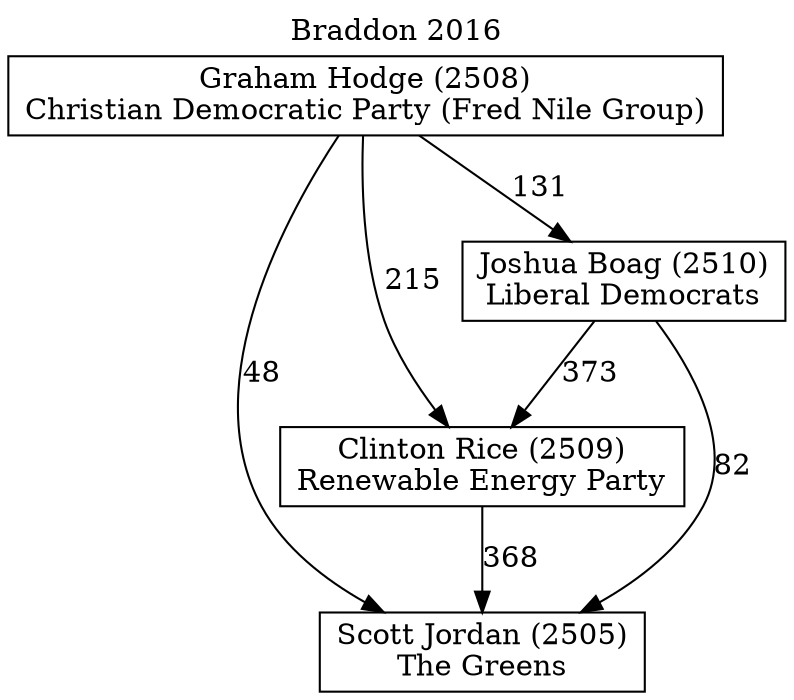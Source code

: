 // House preference flow
digraph "Scott Jordan (2505)_Braddon_2016" {
	graph [label="Braddon 2016" labelloc=t mclimit=10]
	node [shape=box]
	"Graham Hodge (2508)" [label="Graham Hodge (2508)
Christian Democratic Party (Fred Nile Group)"]
	"Clinton Rice (2509)" [label="Clinton Rice (2509)
Renewable Energy Party"]
	"Scott Jordan (2505)" [label="Scott Jordan (2505)
The Greens"]
	"Joshua Boag (2510)" [label="Joshua Boag (2510)
Liberal Democrats"]
	"Graham Hodge (2508)" -> "Scott Jordan (2505)" [label=48]
	"Graham Hodge (2508)" -> "Clinton Rice (2509)" [label=215]
	"Clinton Rice (2509)" -> "Scott Jordan (2505)" [label=368]
	"Joshua Boag (2510)" -> "Clinton Rice (2509)" [label=373]
	"Graham Hodge (2508)" -> "Joshua Boag (2510)" [label=131]
	"Joshua Boag (2510)" -> "Scott Jordan (2505)" [label=82]
}

